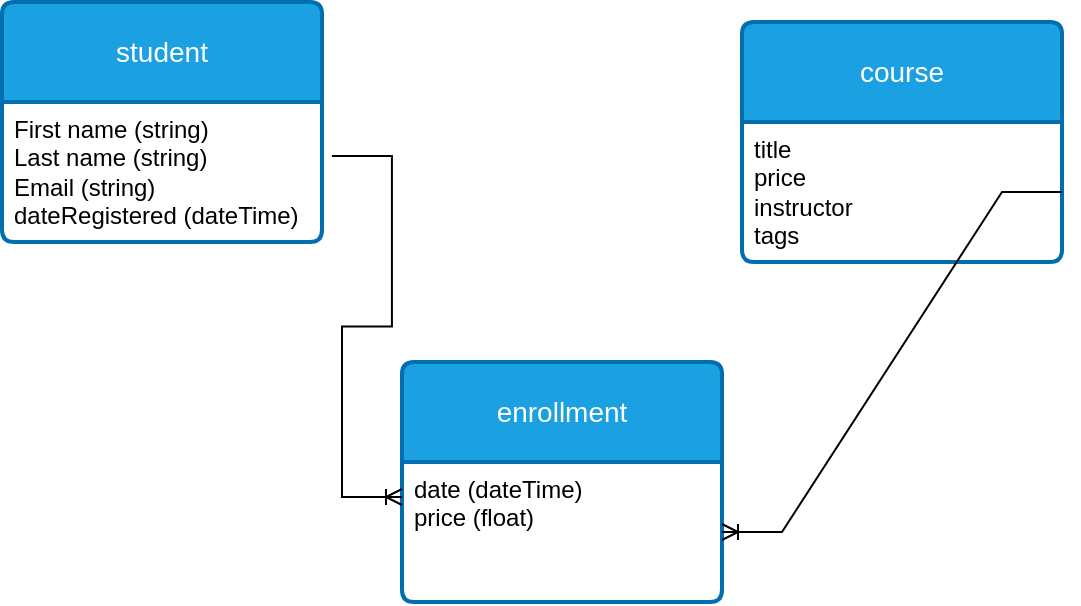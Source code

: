<mxfile version="22.1.3" type="github">
  <diagram id="C5RBs43oDa-KdzZeNtuy" name="Page-1">
    <mxGraphModel dx="984" dy="630" grid="1" gridSize="10" guides="1" tooltips="1" connect="1" arrows="1" fold="1" page="1" pageScale="1" pageWidth="827" pageHeight="1169" math="0" shadow="0">
      <root>
        <mxCell id="WIyWlLk6GJQsqaUBKTNV-0" />
        <mxCell id="WIyWlLk6GJQsqaUBKTNV-1" parent="WIyWlLk6GJQsqaUBKTNV-0" />
        <mxCell id="VTGLaq0tyNINJai4WpgP-0" value="student" style="swimlane;childLayout=stackLayout;horizontal=1;startSize=50;horizontalStack=0;rounded=1;fontSize=14;fontStyle=0;strokeWidth=2;resizeParent=0;resizeLast=1;shadow=0;dashed=0;align=center;arcSize=4;whiteSpace=wrap;html=1;fillColor=#1ba1e2;fontColor=#ffffff;strokeColor=#006EAF;" vertex="1" parent="WIyWlLk6GJQsqaUBKTNV-1">
          <mxGeometry x="110" y="130" width="160" height="120" as="geometry" />
        </mxCell>
        <mxCell id="VTGLaq0tyNINJai4WpgP-1" value="First name (string)&lt;br&gt;Last name (string)&lt;br&gt;Email (string)&lt;br&gt;dateRegistered (dateTime)" style="align=left;strokeColor=none;fillColor=none;spacingLeft=4;fontSize=12;verticalAlign=top;resizable=0;rotatable=0;part=1;html=1;" vertex="1" parent="VTGLaq0tyNINJai4WpgP-0">
          <mxGeometry y="50" width="160" height="70" as="geometry" />
        </mxCell>
        <mxCell id="VTGLaq0tyNINJai4WpgP-2" value="course" style="swimlane;childLayout=stackLayout;horizontal=1;startSize=50;horizontalStack=0;rounded=1;fontSize=14;fontStyle=0;strokeWidth=2;resizeParent=0;resizeLast=1;shadow=0;dashed=0;align=center;arcSize=4;whiteSpace=wrap;html=1;fillColor=#1ba1e2;fontColor=#ffffff;strokeColor=#006EAF;" vertex="1" parent="WIyWlLk6GJQsqaUBKTNV-1">
          <mxGeometry x="480" y="140" width="160" height="120" as="geometry" />
        </mxCell>
        <mxCell id="VTGLaq0tyNINJai4WpgP-3" value="title&lt;br&gt;price&lt;br&gt;instructor&lt;br&gt;tags" style="align=left;strokeColor=none;fillColor=none;spacingLeft=4;fontSize=12;verticalAlign=top;resizable=0;rotatable=0;part=1;html=1;" vertex="1" parent="VTGLaq0tyNINJai4WpgP-2">
          <mxGeometry y="50" width="160" height="70" as="geometry" />
        </mxCell>
        <mxCell id="VTGLaq0tyNINJai4WpgP-6" value="enrollment" style="swimlane;childLayout=stackLayout;horizontal=1;startSize=50;horizontalStack=0;rounded=1;fontSize=14;fontStyle=0;strokeWidth=2;resizeParent=0;resizeLast=1;shadow=0;dashed=0;align=center;arcSize=4;whiteSpace=wrap;html=1;fillColor=#1ba1e2;fontColor=#ffffff;strokeColor=#006EAF;" vertex="1" parent="WIyWlLk6GJQsqaUBKTNV-1">
          <mxGeometry x="310" y="310" width="160" height="120" as="geometry" />
        </mxCell>
        <mxCell id="VTGLaq0tyNINJai4WpgP-7" value="date (dateTime)&lt;br&gt;price (float)" style="align=left;strokeColor=none;fillColor=none;spacingLeft=4;fontSize=12;verticalAlign=top;resizable=0;rotatable=0;part=1;html=1;" vertex="1" parent="VTGLaq0tyNINJai4WpgP-6">
          <mxGeometry y="50" width="160" height="70" as="geometry" />
        </mxCell>
        <mxCell id="VTGLaq0tyNINJai4WpgP-10" value="" style="edgeStyle=entityRelationEdgeStyle;fontSize=12;html=1;endArrow=ERoneToMany;rounded=0;exitX=1.031;exitY=0.386;exitDx=0;exitDy=0;exitPerimeter=0;entryX=0;entryY=0.25;entryDx=0;entryDy=0;" edge="1" parent="WIyWlLk6GJQsqaUBKTNV-1" source="VTGLaq0tyNINJai4WpgP-1" target="VTGLaq0tyNINJai4WpgP-7">
          <mxGeometry width="100" height="100" relative="1" as="geometry">
            <mxPoint x="300" y="270" as="sourcePoint" />
            <mxPoint x="400" y="170" as="targetPoint" />
          </mxGeometry>
        </mxCell>
        <mxCell id="VTGLaq0tyNINJai4WpgP-13" value="" style="edgeStyle=entityRelationEdgeStyle;fontSize=12;html=1;endArrow=ERoneToMany;rounded=0;entryX=1;entryY=0.5;entryDx=0;entryDy=0;exitX=1;exitY=0.5;exitDx=0;exitDy=0;" edge="1" parent="WIyWlLk6GJQsqaUBKTNV-1" source="VTGLaq0tyNINJai4WpgP-3" target="VTGLaq0tyNINJai4WpgP-7">
          <mxGeometry width="100" height="100" relative="1" as="geometry">
            <mxPoint x="670" y="210" as="sourcePoint" />
            <mxPoint x="560" y="392.03" as="targetPoint" />
          </mxGeometry>
        </mxCell>
      </root>
    </mxGraphModel>
  </diagram>
</mxfile>
